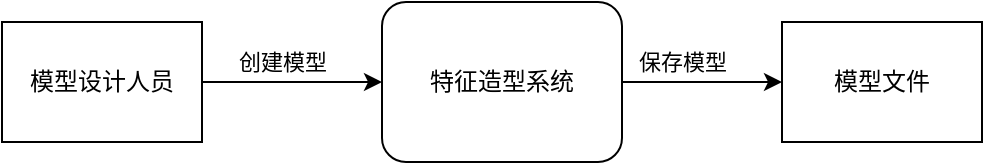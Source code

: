 <mxfile version="21.1.1" type="github">
  <diagram name="第 1 页" id="y29a10bk7sjenyrdI8TC">
    <mxGraphModel dx="1290" dy="580" grid="1" gridSize="10" guides="1" tooltips="1" connect="1" arrows="1" fold="1" page="1" pageScale="1" pageWidth="827" pageHeight="1169" math="0" shadow="0">
      <root>
        <mxCell id="0" />
        <mxCell id="1" parent="0" />
        <mxCell id="jlmzlyPUuozx9yNp4t7C-4" value="创建模型" style="edgeStyle=orthogonalEdgeStyle;rounded=0;orthogonalLoop=1;jettySize=auto;html=1;entryX=0;entryY=0.5;entryDx=0;entryDy=0;" edge="1" parent="1" source="jlmzlyPUuozx9yNp4t7C-1" target="jlmzlyPUuozx9yNp4t7C-2">
          <mxGeometry x="-0.111" y="10" relative="1" as="geometry">
            <mxPoint as="offset" />
          </mxGeometry>
        </mxCell>
        <mxCell id="jlmzlyPUuozx9yNp4t7C-1" value="模型设计人员" style="rounded=0;whiteSpace=wrap;html=1;" vertex="1" parent="1">
          <mxGeometry x="50" y="190" width="100" height="60" as="geometry" />
        </mxCell>
        <mxCell id="jlmzlyPUuozx9yNp4t7C-5" value="保存模型" style="edgeStyle=orthogonalEdgeStyle;rounded=0;orthogonalLoop=1;jettySize=auto;html=1;" edge="1" parent="1" source="jlmzlyPUuozx9yNp4t7C-2" target="jlmzlyPUuozx9yNp4t7C-3">
          <mxGeometry x="-0.25" y="10" relative="1" as="geometry">
            <mxPoint as="offset" />
          </mxGeometry>
        </mxCell>
        <mxCell id="jlmzlyPUuozx9yNp4t7C-2" value="特征造型系统" style="rounded=1;whiteSpace=wrap;html=1;" vertex="1" parent="1">
          <mxGeometry x="240" y="180" width="120" height="80" as="geometry" />
        </mxCell>
        <mxCell id="jlmzlyPUuozx9yNp4t7C-3" value="模型文件" style="rounded=0;whiteSpace=wrap;html=1;" vertex="1" parent="1">
          <mxGeometry x="440" y="190" width="100" height="60" as="geometry" />
        </mxCell>
      </root>
    </mxGraphModel>
  </diagram>
</mxfile>
